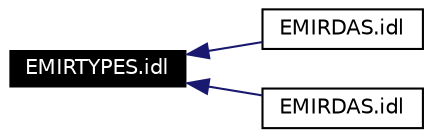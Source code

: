 digraph G
{
  edge [fontname="Helvetica",fontsize=10,labelfontname="Helvetica",labelfontsize=10];
  node [fontname="Helvetica",fontsize=10,shape=record];
  rankdir=LR;
  Node1 [label="EMIRTYPES.idl",height=0.2,width=0.4,color="white", fillcolor="black", style="filled" fontcolor="white"];
  Node1 -> Node2 [dir=back,color="midnightblue",fontsize=10,style="solid",fontname="Helvetica"];
  Node2 [label="EMIRDAS.idl",height=0.2,width=0.4,color="black", fillcolor="white", style="filled",URL="$EMIRDas_8l_8old_2EMIRDAS_8idl.html"];
  Node1 -> Node3 [dir=back,color="midnightblue",fontsize=10,style="solid",fontname="Helvetica"];
  Node3 [label="EMIRDAS.idl",height=0.2,width=0.4,color="black", fillcolor="white", style="filled",URL="$examples_2useEMIRDas_8p_2EMIRDAS_8idl.html"];
}
